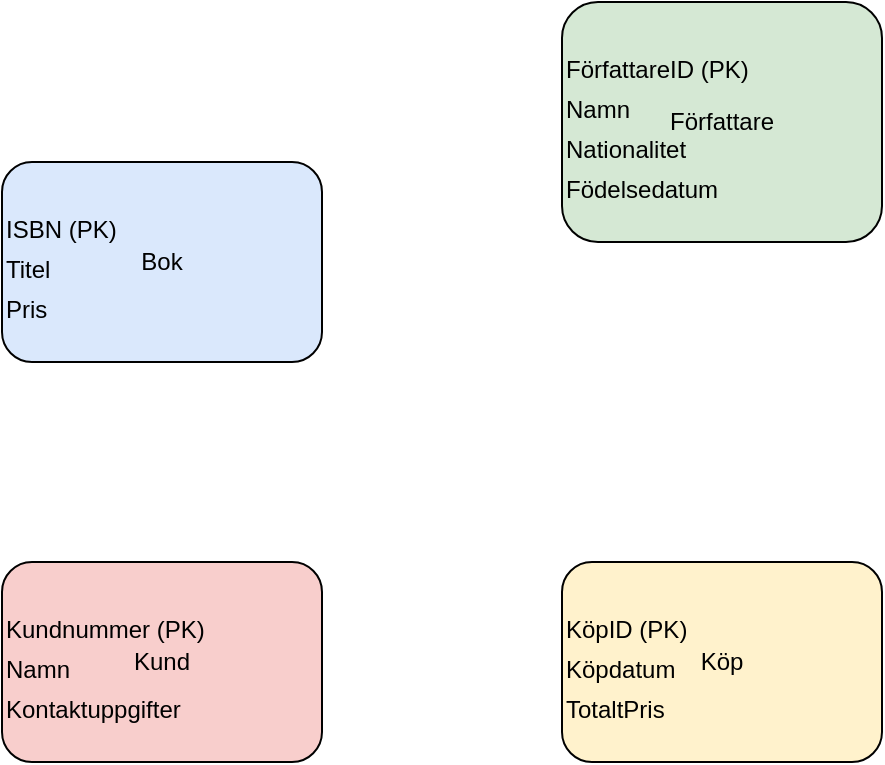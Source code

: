 <mxfile>
  <diagram>
    <mxGraphModel>
      <root>
        <mxCell id="0"/>
        <mxCell id="1" parent="0"/>
        
        <!-- Entitet: Bok -->
        <mxCell id="2" value="Bok" style="rounded=1;whiteSpace=wrap;html=1;fillColor=#dae8fc;" vertex="1" parent="1">
          <mxGeometry x="20" y="100" width="160" height="100" as="geometry"/>
        </mxCell>

        <!-- Attribut för Bok -->
        <mxCell id="3" value="ISBN (PK)" style="text;html=1;strokeColor=none;fillColor=none;" vertex="1" parent="2">
          <mxGeometry y="20" width="120" height="20" as="geometry"/>
        </mxCell>
        <mxCell id="4" value="Titel" style="text;html=1;strokeColor=none;fillColor=none;" vertex="1" parent="2">
          <mxGeometry y="40" width="120" height="20" as="geometry"/>
        </mxCell>
        <mxCell id="5" value="Pris" style="text;html=1;strokeColor=none;fillColor=none;" vertex="1" parent="2">
          <mxGeometry y="60" width="120" height="20" as="geometry"/>
        </mxCell>

        <!-- Entitet: Författare -->
        <mxCell id="6" value="Författare" style="rounded=1;whiteSpace=wrap;html=1;fillColor=#d5e8d4;" vertex="1" parent="1">
          <mxGeometry x="300" y="20" width="160" height="120" as="geometry"/>
        </mxCell>

        <!-- Attribut för Författare -->
        <mxCell id="7" value="FörfattareID (PK)" style="text;html=1;strokeColor=none;fillColor=none;" vertex="1" parent="6">
          <mxGeometry y="20" width="120" height="20" as="geometry"/>
        </mxCell>
        <mxCell id="8" value="Namn" style="text;html=1;strokeColor=none;fillColor=none;" vertex="1" parent="6">
          <mxGeometry y="40" width="120" height="20" as="geometry"/>
        </mxCell>
        <mxCell id="9" value="Nationalitet" style="text;html=1;strokeColor=none;fillColor=none;" vertex="1" parent="6">
          <mxGeometry y="60" width="120" height="20" as="geometry"/>
        </mxCell>
        <mxCell id="10" value="Födelsedatum" style="text;html=1;strokeColor=none;fillColor=none;" vertex="1" parent="6">
          <mxGeometry y="80" width="120" height="20" as="geometry"/>
        </mxCell>

        <!-- Entitet: Kund -->
        <mxCell id="11" value="Kund" style="rounded=1;whiteSpace=wrap;html=1;fillColor=#f8cecc;" vertex="1" parent="1">
          <mxGeometry x="20" y="300" width="160" height="100" as="geometry"/>
        </mxCell>

        <!-- Attribut för Kund -->
        <mxCell id="12" value="Kundnummer (PK)" style="text;html=1;strokeColor=none;fillColor=none;" vertex="1" parent="11">
          <mxGeometry y="20" width="120" height="20" as="geometry"/>
        </mxCell>
        <mxCell id="13" value="Namn" style="text;html=1;strokeColor=none;fillColor=none;" vertex="1" parent="11">
          <mxGeometry y="40" width="120" height="20" as="geometry"/>
        </mxCell>
        <mxCell id="14" value="Kontaktuppgifter" style="text;html=1;strokeColor=none;fillColor=none;" vertex="1" parent="11">
          <mxGeometry y="60" width="120" height="20" as="geometry"/>
        </mxCell>

        <!-- Entitet: Köp -->
        <mxCell id="15" value="Köp" style="rounded=1;whiteSpace=wrap;html=1;fillColor=#fff2cc;" vertex="1" parent="1">
          <mxGeometry x="300" y="300" width="160" height="100" as="geometry"/>
        </mxCell>

        <!-- Attribut för Köp -->
        <mxCell id="16" value="KöpID (PK)" style="text;html=1;strokeColor=none;fillColor=none;" vertex="1" parent="15">
          <mxGeometry y="20" width="120" height="20" as="geometry"/>
        </mxCell>
        <mxCell id="17" value="Köpdatum" style="text;html=1;strokeColor=none;fillColor=none;" vertex="1" parent="15">
          <mxGeometry y="40" width="120" height="20" as="geometry"/>
        </mxCell>
        <mxCell id="18" value="TotaltPris" style="text;html=1;strokeColor=none;fillColor=none;" vertex="1" parent="15">
          <mxGeometry y="60" width="120" height="20" as="geometry"/>
        </mxCell>

        <!-- Relationer (representeras som linjer i draw.io, här endast som referens) -->
        <!-- Notera: XML för draw.io inkluderar inte explicit relationssyntax, så linjer och relationer läggs vanligtvis till manuellt i gränssnittet -->
        
      </root>
    </mxGraphModel>
  </diagram>
</mxfile>
